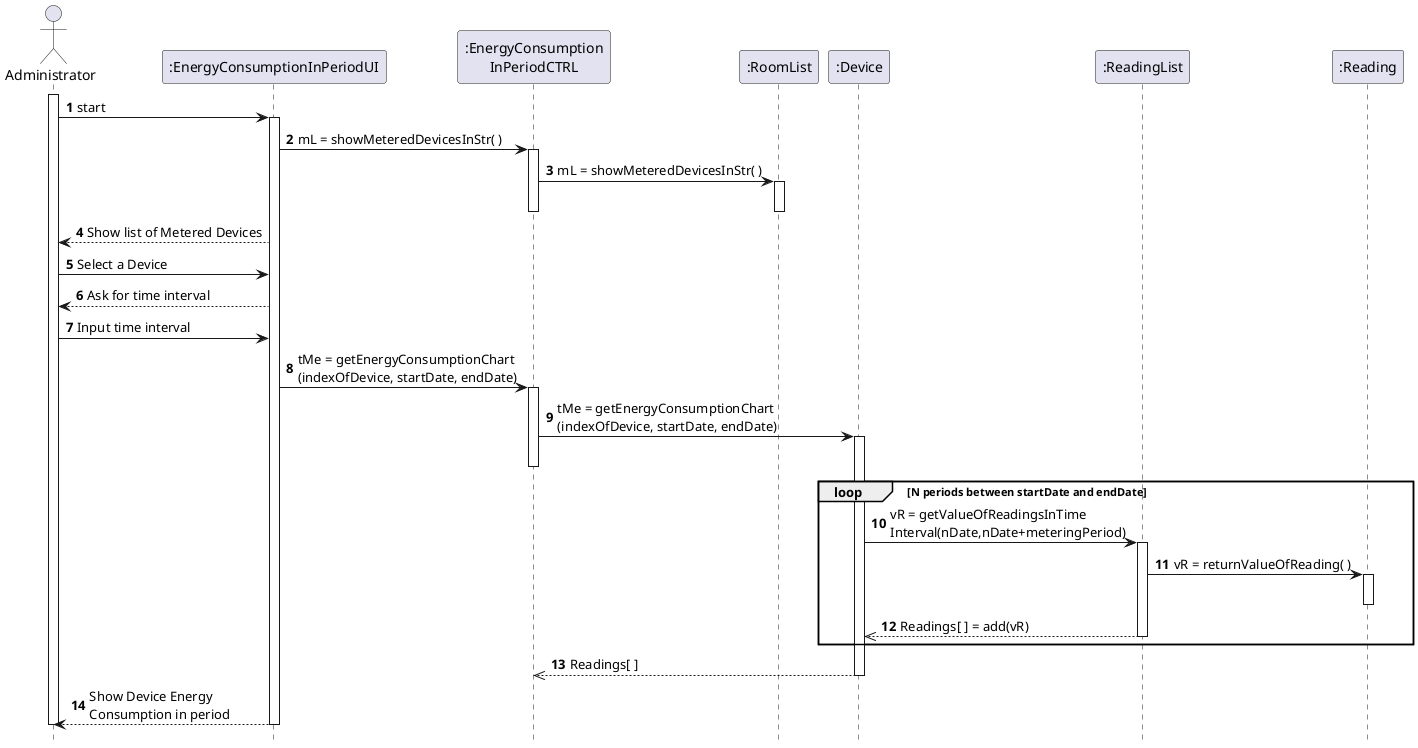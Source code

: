 @startuml
 autonumber
 hidefootbox

 actor Administrator
 activate Administrator

 Administrator -> ":EnergyConsumptionInPeriodUI": start
activate ":EnergyConsumptionInPeriodUI"

 ":EnergyConsumptionInPeriodUI" -> ":EnergyConsumption\nInPeriodCTRL": mL = showMeteredDevicesInStr( )

activate ":EnergyConsumption\nInPeriodCTRL"
 ":EnergyConsumption\nInPeriodCTRL" -> ":RoomList": mL = showMeteredDevicesInStr( )
 activate ":RoomList"
deactivate ":EnergyConsumption\nInPeriodCTRL"
deactivate ":RoomList"


 Administrator <-- ":EnergyConsumptionInPeriodUI": Show list of Metered Devices
 Administrator -> ":EnergyConsumptionInPeriodUI": Select a Device
 Administrator <-- ":EnergyConsumptionInPeriodUI": Ask for time interval
 Administrator -> ":EnergyConsumptionInPeriodUI": Input time interval

 ":EnergyConsumptionInPeriodUI" -> ":EnergyConsumption\nInPeriodCTRL": tMe = getEnergyConsumptionChart\n(indexOfDevice, startDate, endDate)


  activate ":EnergyConsumption\nInPeriodCTRL"

 ":EnergyConsumption\nInPeriodCTRL" -> ":Device": tMe = getEnergyConsumptionChart\n(indexOfDevice, startDate, endDate)
 activate ":Device"
 deactivate  ":EnergyConsumption\nInPeriodCTRL"

loop N periods between startDate and endDate
    ":Device" -> ":ReadingList": vR = getValueOfReadingsInTime\nInterval(nDate,nDate+meteringPeriod)
    activate ":ReadingList"

    ":ReadingList" -> ":Reading":vR = returnValueOfReading( )
    activate ":Reading"
    deactivate ":Reading"
    ":ReadingList" -->> ":Device": Readings[ ] = add(vR)
    deactivate ":ReadingList"
 end

 ":Device" -->> ":EnergyConsumption\nInPeriodCTRL": Readings[ ]
 deactivate ":Device"
 Administrator <-- ":EnergyConsumptionInPeriodUI" : Show Device Energy\nConsumption in period
 deactivate  ":EnergyConsumptionInPeriodUI"
 deactivate Administrator

 @enduml